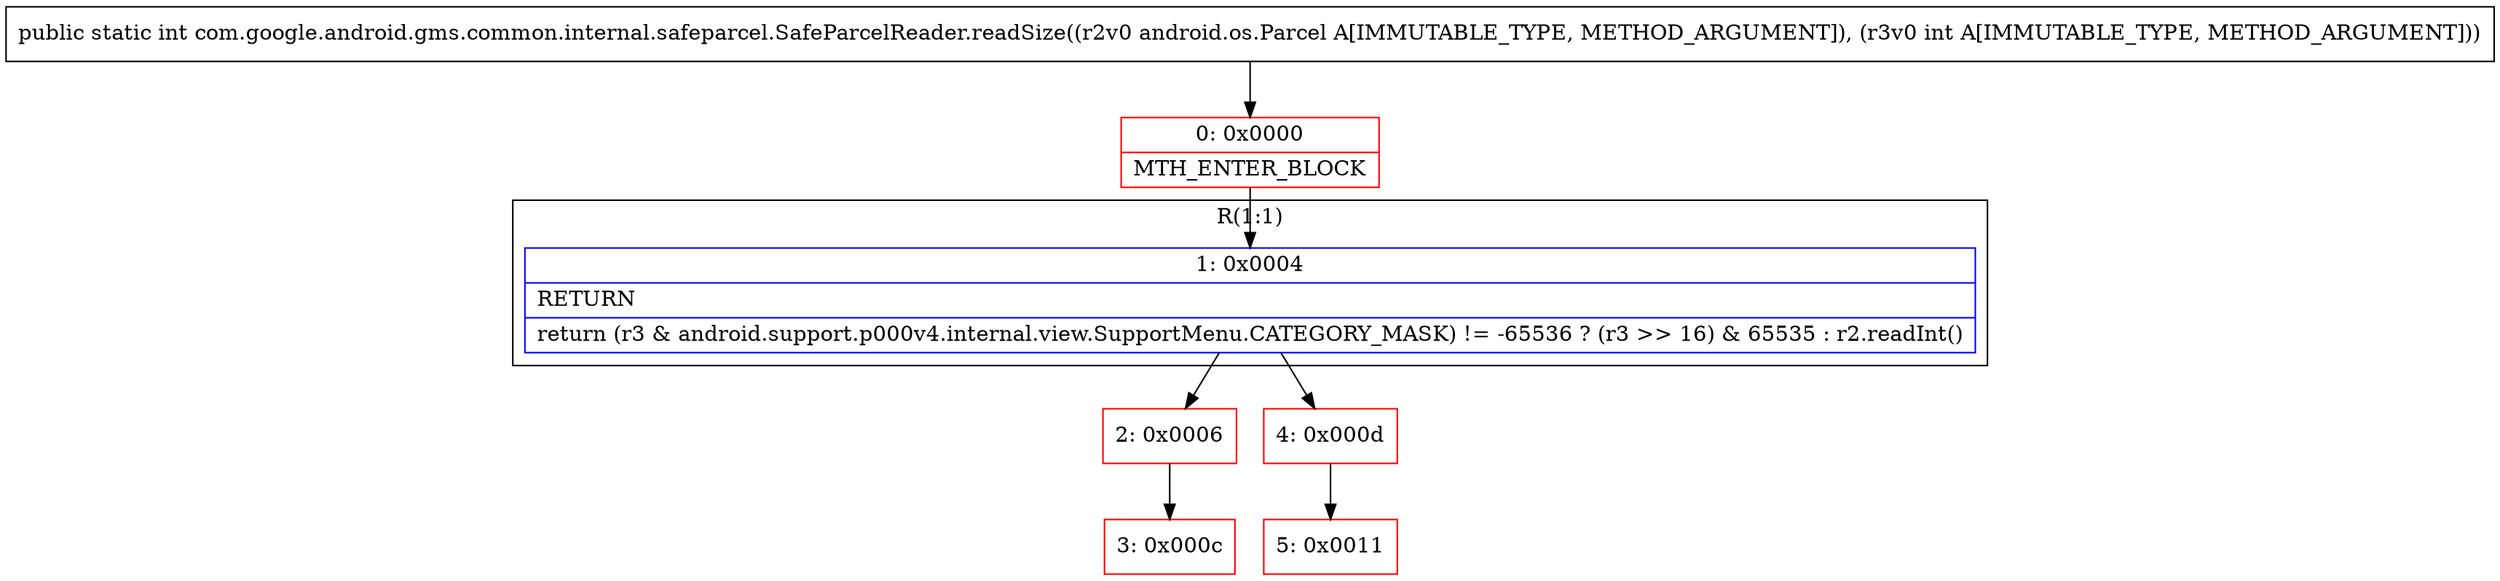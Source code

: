 digraph "CFG forcom.google.android.gms.common.internal.safeparcel.SafeParcelReader.readSize(Landroid\/os\/Parcel;I)I" {
subgraph cluster_Region_991823924 {
label = "R(1:1)";
node [shape=record,color=blue];
Node_1 [shape=record,label="{1\:\ 0x0004|RETURN\l|return (r3 & android.support.p000v4.internal.view.SupportMenu.CATEGORY_MASK) != \-65536 ? (r3 \>\> 16) & 65535 : r2.readInt()\l}"];
}
Node_0 [shape=record,color=red,label="{0\:\ 0x0000|MTH_ENTER_BLOCK\l}"];
Node_2 [shape=record,color=red,label="{2\:\ 0x0006}"];
Node_3 [shape=record,color=red,label="{3\:\ 0x000c}"];
Node_4 [shape=record,color=red,label="{4\:\ 0x000d}"];
Node_5 [shape=record,color=red,label="{5\:\ 0x0011}"];
MethodNode[shape=record,label="{public static int com.google.android.gms.common.internal.safeparcel.SafeParcelReader.readSize((r2v0 android.os.Parcel A[IMMUTABLE_TYPE, METHOD_ARGUMENT]), (r3v0 int A[IMMUTABLE_TYPE, METHOD_ARGUMENT])) }"];
MethodNode -> Node_0;
Node_1 -> Node_2;
Node_1 -> Node_4;
Node_0 -> Node_1;
Node_2 -> Node_3;
Node_4 -> Node_5;
}

